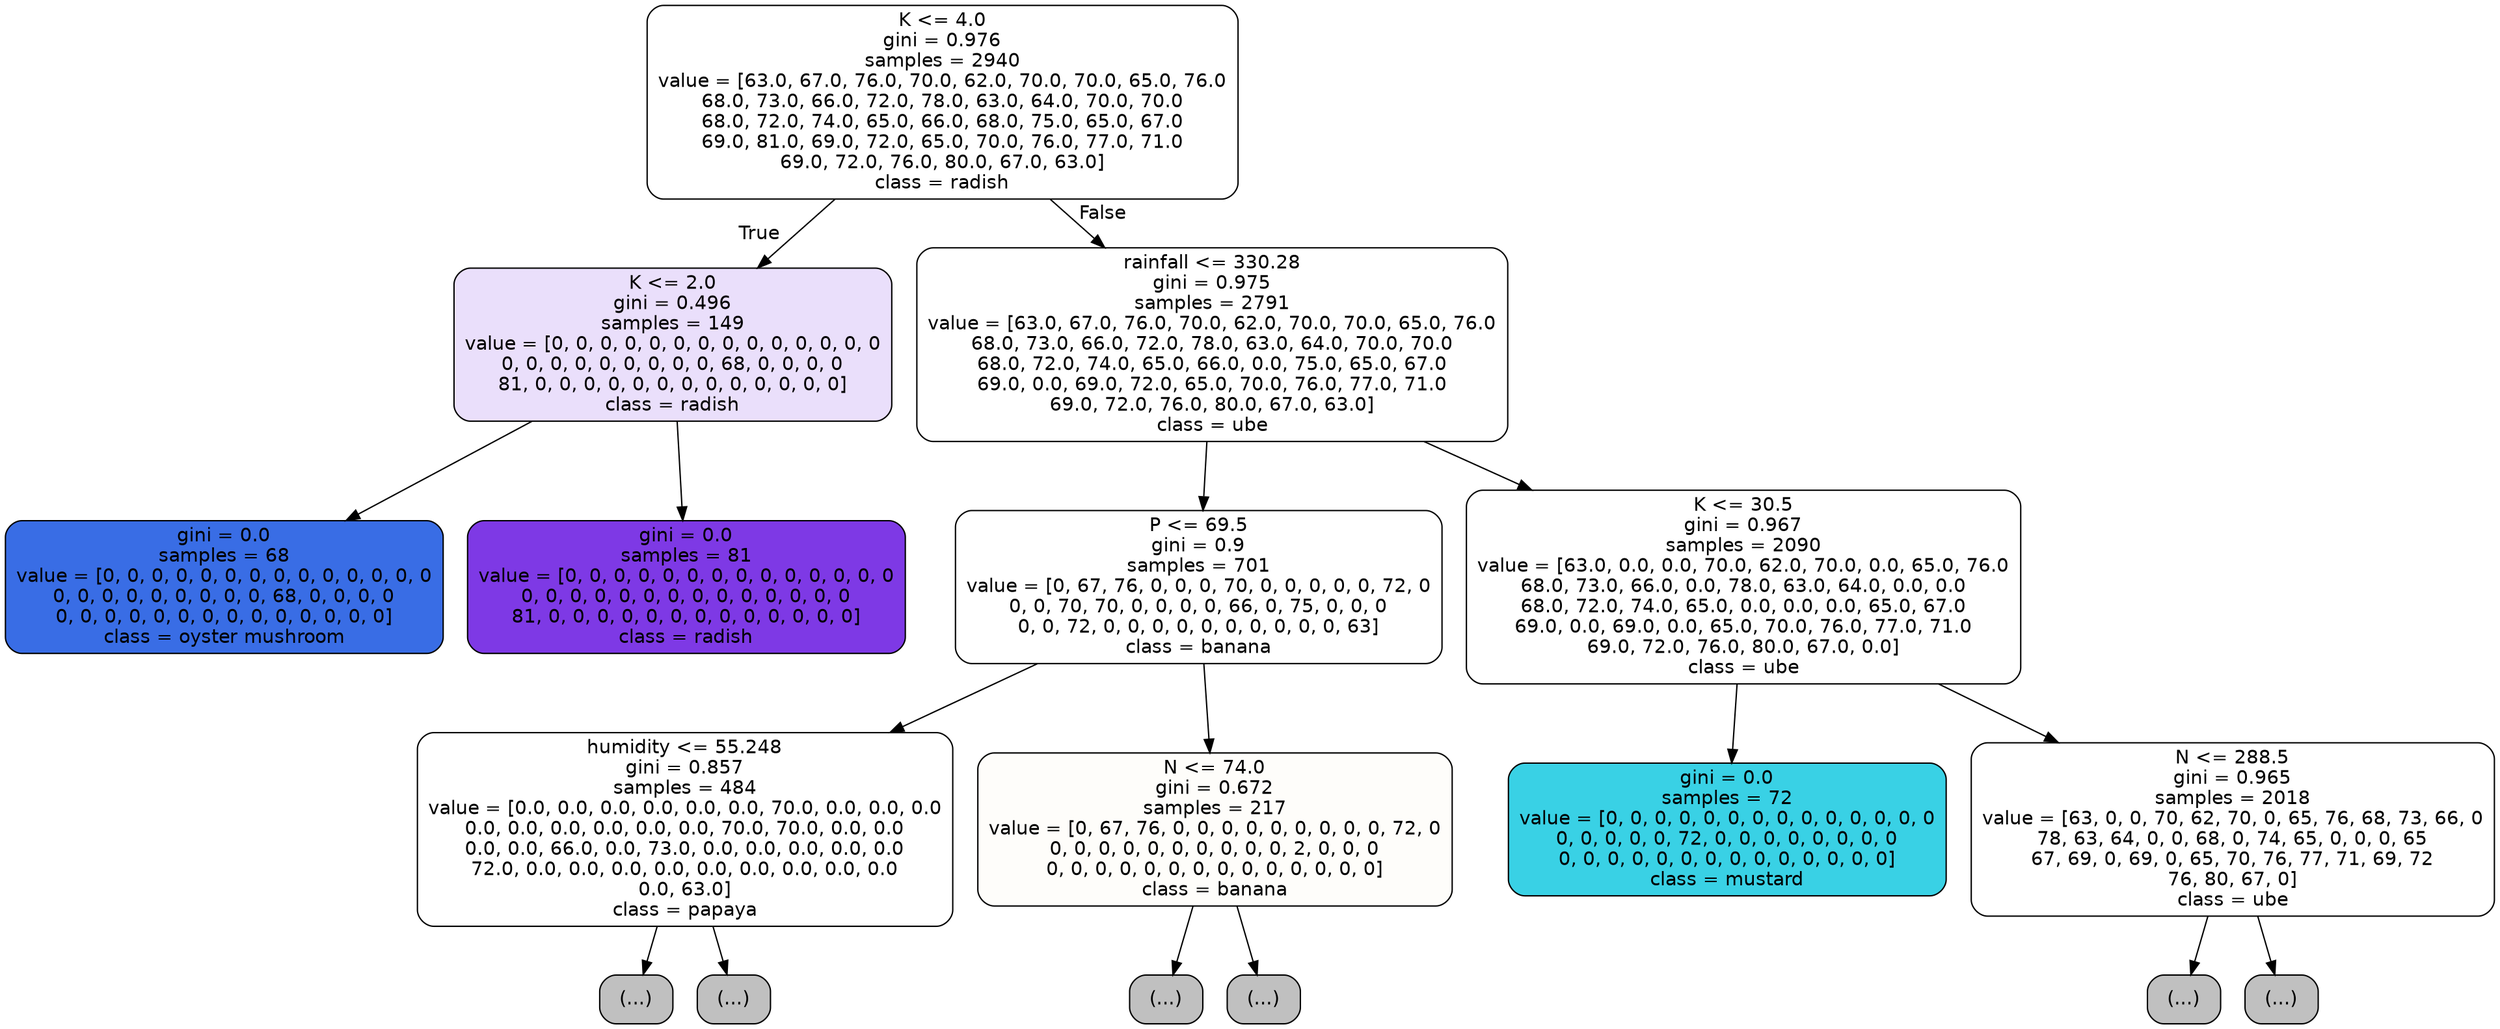 digraph Tree {
node [shape=box, style="filled, rounded", color="black", fontname="helvetica"] ;
edge [fontname="helvetica"] ;
0 [label="K <= 4.0\ngini = 0.976\nsamples = 2940\nvalue = [63.0, 67.0, 76.0, 70.0, 62.0, 70.0, 70.0, 65.0, 76.0\n68.0, 73.0, 66.0, 72.0, 78.0, 63.0, 64.0, 70.0, 70.0\n68.0, 72.0, 74.0, 65.0, 66.0, 68.0, 75.0, 65.0, 67.0\n69.0, 81.0, 69.0, 72.0, 65.0, 70.0, 76.0, 77.0, 71.0\n69.0, 72.0, 76.0, 80.0, 67.0, 63.0]\nclass = radish", fillcolor="#ffffff"] ;
1 [label="K <= 2.0\ngini = 0.496\nsamples = 149\nvalue = [0, 0, 0, 0, 0, 0, 0, 0, 0, 0, 0, 0, 0, 0\n0, 0, 0, 0, 0, 0, 0, 0, 0, 68, 0, 0, 0, 0\n81, 0, 0, 0, 0, 0, 0, 0, 0, 0, 0, 0, 0, 0]\nclass = radish", fillcolor="#eadffb"] ;
0 -> 1 [labeldistance=2.5, labelangle=45, headlabel="True"] ;
2 [label="gini = 0.0\nsamples = 68\nvalue = [0, 0, 0, 0, 0, 0, 0, 0, 0, 0, 0, 0, 0, 0\n0, 0, 0, 0, 0, 0, 0, 0, 0, 68, 0, 0, 0, 0\n0, 0, 0, 0, 0, 0, 0, 0, 0, 0, 0, 0, 0, 0]\nclass = oyster mushroom", fillcolor="#396de5"] ;
1 -> 2 ;
3 [label="gini = 0.0\nsamples = 81\nvalue = [0, 0, 0, 0, 0, 0, 0, 0, 0, 0, 0, 0, 0, 0\n0, 0, 0, 0, 0, 0, 0, 0, 0, 0, 0, 0, 0, 0\n81, 0, 0, 0, 0, 0, 0, 0, 0, 0, 0, 0, 0, 0]\nclass = radish", fillcolor="#7e39e5"] ;
1 -> 3 ;
4 [label="rainfall <= 330.28\ngini = 0.975\nsamples = 2791\nvalue = [63.0, 67.0, 76.0, 70.0, 62.0, 70.0, 70.0, 65.0, 76.0\n68.0, 73.0, 66.0, 72.0, 78.0, 63.0, 64.0, 70.0, 70.0\n68.0, 72.0, 74.0, 65.0, 66.0, 0.0, 75.0, 65.0, 67.0\n69.0, 0.0, 69.0, 72.0, 65.0, 70.0, 76.0, 77.0, 71.0\n69.0, 72.0, 76.0, 80.0, 67.0, 63.0]\nclass = ube", fillcolor="#ffffff"] ;
0 -> 4 [labeldistance=2.5, labelangle=-45, headlabel="False"] ;
5 [label="P <= 69.5\ngini = 0.9\nsamples = 701\nvalue = [0, 67, 76, 0, 0, 0, 70, 0, 0, 0, 0, 0, 72, 0\n0, 0, 70, 70, 0, 0, 0, 0, 66, 0, 75, 0, 0, 0\n0, 0, 72, 0, 0, 0, 0, 0, 0, 0, 0, 0, 0, 63]\nclass = banana", fillcolor="#ffffff"] ;
4 -> 5 ;
6 [label="humidity <= 55.248\ngini = 0.857\nsamples = 484\nvalue = [0.0, 0.0, 0.0, 0.0, 0.0, 0.0, 70.0, 0.0, 0.0, 0.0\n0.0, 0.0, 0.0, 0.0, 0.0, 0.0, 70.0, 70.0, 0.0, 0.0\n0.0, 0.0, 66.0, 0.0, 73.0, 0.0, 0.0, 0.0, 0.0, 0.0\n72.0, 0.0, 0.0, 0.0, 0.0, 0.0, 0.0, 0.0, 0.0, 0.0\n0.0, 63.0]\nclass = papaya", fillcolor="#ffffff"] ;
5 -> 6 ;
7 [label="(...)", fillcolor="#C0C0C0"] ;
6 -> 7 ;
8 [label="(...)", fillcolor="#C0C0C0"] ;
6 -> 8 ;
19 [label="N <= 74.0\ngini = 0.672\nsamples = 217\nvalue = [0, 67, 76, 0, 0, 0, 0, 0, 0, 0, 0, 0, 72, 0\n0, 0, 0, 0, 0, 0, 0, 0, 0, 0, 2, 0, 0, 0\n0, 0, 0, 0, 0, 0, 0, 0, 0, 0, 0, 0, 0, 0]\nclass = banana", fillcolor="#fefdfa"] ;
5 -> 19 ;
20 [label="(...)", fillcolor="#C0C0C0"] ;
19 -> 20 ;
25 [label="(...)", fillcolor="#C0C0C0"] ;
19 -> 25 ;
26 [label="K <= 30.5\ngini = 0.967\nsamples = 2090\nvalue = [63.0, 0.0, 0.0, 70.0, 62.0, 70.0, 0.0, 65.0, 76.0\n68.0, 73.0, 66.0, 0.0, 78.0, 63.0, 64.0, 0.0, 0.0\n68.0, 72.0, 74.0, 65.0, 0.0, 0.0, 0.0, 65.0, 67.0\n69.0, 0.0, 69.0, 0.0, 65.0, 70.0, 76.0, 77.0, 71.0\n69.0, 72.0, 76.0, 80.0, 67.0, 0.0]\nclass = ube", fillcolor="#ffffff"] ;
4 -> 26 ;
27 [label="gini = 0.0\nsamples = 72\nvalue = [0, 0, 0, 0, 0, 0, 0, 0, 0, 0, 0, 0, 0, 0\n0, 0, 0, 0, 0, 72, 0, 0, 0, 0, 0, 0, 0, 0\n0, 0, 0, 0, 0, 0, 0, 0, 0, 0, 0, 0, 0, 0]\nclass = mustard", fillcolor="#39d1e5"] ;
26 -> 27 ;
28 [label="N <= 288.5\ngini = 0.965\nsamples = 2018\nvalue = [63, 0, 0, 70, 62, 70, 0, 65, 76, 68, 73, 66, 0\n78, 63, 64, 0, 0, 68, 0, 74, 65, 0, 0, 0, 65\n67, 69, 0, 69, 0, 65, 70, 76, 77, 71, 69, 72\n76, 80, 67, 0]\nclass = ube", fillcolor="#ffffff"] ;
26 -> 28 ;
29 [label="(...)", fillcolor="#C0C0C0"] ;
28 -> 29 ;
180 [label="(...)", fillcolor="#C0C0C0"] ;
28 -> 180 ;
}